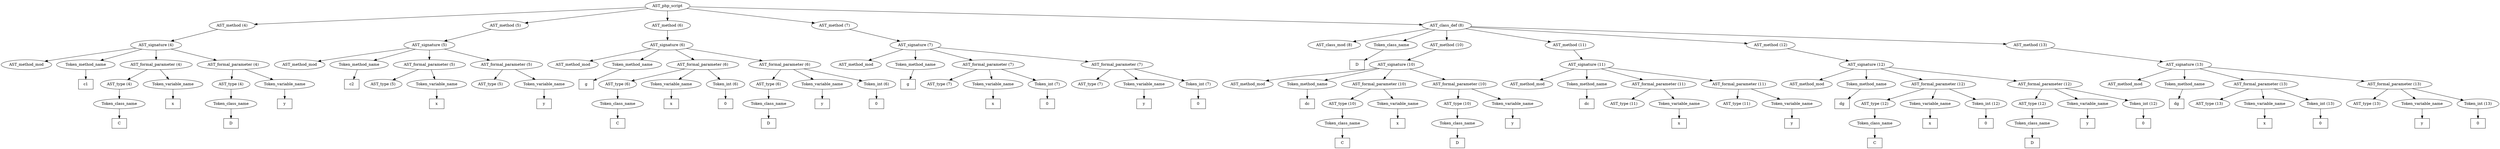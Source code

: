 /*
 * AST in dot format generated by phc -- the PHP compiler
 */

digraph AST {
node_0 [label="AST_php_script"];
node_1 [label="AST_method (4)"];
node_2 [label="AST_signature (4)"];
node_3 [label="AST_method_mod"];
node_4 [label="Token_method_name"];
node_5 [label="c1", shape=box]
node_4 -> node_5;
node_6 [label="AST_formal_parameter (4)"];
node_7 [label="AST_type (4)"];
node_8 [label="Token_class_name"];
node_9 [label="C", shape=box]
node_8 -> node_9;
node_7 -> node_8;
node_10 [label="Token_variable_name"];
node_11 [label="x", shape=box]
node_10 -> node_11;
node_6 -> node_10;
node_6 -> node_7;
node_12 [label="AST_formal_parameter (4)"];
node_13 [label="AST_type (4)"];
node_14 [label="Token_class_name"];
node_15 [label="D", shape=box]
node_14 -> node_15;
node_13 -> node_14;
node_16 [label="Token_variable_name"];
node_17 [label="y", shape=box]
node_16 -> node_17;
node_12 -> node_16;
node_12 -> node_13;
node_2 -> node_12;
node_2 -> node_6;
node_2 -> node_4;
node_2 -> node_3;
node_1 -> node_2;
node_18 [label="AST_method (5)"];
node_19 [label="AST_signature (5)"];
node_20 [label="AST_method_mod"];
node_21 [label="Token_method_name"];
node_22 [label="c2", shape=box]
node_21 -> node_22;
node_23 [label="AST_formal_parameter (5)"];
node_24 [label="AST_type (5)"];
node_25 [label="Token_variable_name"];
node_26 [label="x", shape=box]
node_25 -> node_26;
node_23 -> node_25;
node_23 -> node_24;
node_27 [label="AST_formal_parameter (5)"];
node_28 [label="AST_type (5)"];
node_29 [label="Token_variable_name"];
node_30 [label="y", shape=box]
node_29 -> node_30;
node_27 -> node_29;
node_27 -> node_28;
node_19 -> node_27;
node_19 -> node_23;
node_19 -> node_21;
node_19 -> node_20;
node_18 -> node_19;
node_31 [label="AST_method (6)"];
node_32 [label="AST_signature (6)"];
node_33 [label="AST_method_mod"];
node_34 [label="Token_method_name"];
node_35 [label="g", shape=box]
node_34 -> node_35;
node_36 [label="AST_formal_parameter (6)"];
node_37 [label="AST_type (6)"];
node_38 [label="Token_class_name"];
node_39 [label="C", shape=box]
node_38 -> node_39;
node_37 -> node_38;
node_40 [label="Token_variable_name"];
node_41 [label="x", shape=box]
node_40 -> node_41;
node_42 [label="Token_int (6)"];
node_43 [label="0", shape=box]
node_42 -> node_43;
node_36 -> node_42;
node_36 -> node_40;
node_36 -> node_37;
node_44 [label="AST_formal_parameter (6)"];
node_45 [label="AST_type (6)"];
node_46 [label="Token_class_name"];
node_47 [label="D", shape=box]
node_46 -> node_47;
node_45 -> node_46;
node_48 [label="Token_variable_name"];
node_49 [label="y", shape=box]
node_48 -> node_49;
node_50 [label="Token_int (6)"];
node_51 [label="0", shape=box]
node_50 -> node_51;
node_44 -> node_50;
node_44 -> node_48;
node_44 -> node_45;
node_32 -> node_44;
node_32 -> node_36;
node_32 -> node_34;
node_32 -> node_33;
node_31 -> node_32;
node_52 [label="AST_method (7)"];
node_53 [label="AST_signature (7)"];
node_54 [label="AST_method_mod"];
node_55 [label="Token_method_name"];
node_56 [label="g", shape=box]
node_55 -> node_56;
node_57 [label="AST_formal_parameter (7)"];
node_58 [label="AST_type (7)"];
node_59 [label="Token_variable_name"];
node_60 [label="x", shape=box]
node_59 -> node_60;
node_61 [label="Token_int (7)"];
node_62 [label="0", shape=box]
node_61 -> node_62;
node_57 -> node_61;
node_57 -> node_59;
node_57 -> node_58;
node_63 [label="AST_formal_parameter (7)"];
node_64 [label="AST_type (7)"];
node_65 [label="Token_variable_name"];
node_66 [label="y", shape=box]
node_65 -> node_66;
node_67 [label="Token_int (7)"];
node_68 [label="0", shape=box]
node_67 -> node_68;
node_63 -> node_67;
node_63 -> node_65;
node_63 -> node_64;
node_53 -> node_63;
node_53 -> node_57;
node_53 -> node_55;
node_53 -> node_54;
node_52 -> node_53;
node_69 [label="AST_class_def (8)"];
node_70 [label="AST_class_mod (8)"];
node_71 [label="Token_class_name"];
node_72 [label="D", shape=box]
node_71 -> node_72;
node_73 [label="AST_method (10)"];
node_74 [label="AST_signature (10)"];
node_75 [label="AST_method_mod"];
node_76 [label="Token_method_name"];
node_77 [label="dc", shape=box]
node_76 -> node_77;
node_78 [label="AST_formal_parameter (10)"];
node_79 [label="AST_type (10)"];
node_80 [label="Token_class_name"];
node_81 [label="C", shape=box]
node_80 -> node_81;
node_79 -> node_80;
node_82 [label="Token_variable_name"];
node_83 [label="x", shape=box]
node_82 -> node_83;
node_78 -> node_82;
node_78 -> node_79;
node_84 [label="AST_formal_parameter (10)"];
node_85 [label="AST_type (10)"];
node_86 [label="Token_class_name"];
node_87 [label="D", shape=box]
node_86 -> node_87;
node_85 -> node_86;
node_88 [label="Token_variable_name"];
node_89 [label="y", shape=box]
node_88 -> node_89;
node_84 -> node_88;
node_84 -> node_85;
node_74 -> node_84;
node_74 -> node_78;
node_74 -> node_76;
node_74 -> node_75;
node_73 -> node_74;
node_90 [label="AST_method (11)"];
node_91 [label="AST_signature (11)"];
node_92 [label="AST_method_mod"];
node_93 [label="Token_method_name"];
node_94 [label="dc", shape=box]
node_93 -> node_94;
node_95 [label="AST_formal_parameter (11)"];
node_96 [label="AST_type (11)"];
node_97 [label="Token_variable_name"];
node_98 [label="x", shape=box]
node_97 -> node_98;
node_95 -> node_97;
node_95 -> node_96;
node_99 [label="AST_formal_parameter (11)"];
node_100 [label="AST_type (11)"];
node_101 [label="Token_variable_name"];
node_102 [label="y", shape=box]
node_101 -> node_102;
node_99 -> node_101;
node_99 -> node_100;
node_91 -> node_99;
node_91 -> node_95;
node_91 -> node_93;
node_91 -> node_92;
node_90 -> node_91;
node_103 [label="AST_method (12)"];
node_104 [label="AST_signature (12)"];
node_105 [label="AST_method_mod"];
node_106 [label="Token_method_name"];
node_107 [label="dg", shape=box]
node_106 -> node_107;
node_108 [label="AST_formal_parameter (12)"];
node_109 [label="AST_type (12)"];
node_110 [label="Token_class_name"];
node_111 [label="C", shape=box]
node_110 -> node_111;
node_109 -> node_110;
node_112 [label="Token_variable_name"];
node_113 [label="x", shape=box]
node_112 -> node_113;
node_114 [label="Token_int (12)"];
node_115 [label="0", shape=box]
node_114 -> node_115;
node_108 -> node_114;
node_108 -> node_112;
node_108 -> node_109;
node_116 [label="AST_formal_parameter (12)"];
node_117 [label="AST_type (12)"];
node_118 [label="Token_class_name"];
node_119 [label="D", shape=box]
node_118 -> node_119;
node_117 -> node_118;
node_120 [label="Token_variable_name"];
node_121 [label="y", shape=box]
node_120 -> node_121;
node_122 [label="Token_int (12)"];
node_123 [label="0", shape=box]
node_122 -> node_123;
node_116 -> node_122;
node_116 -> node_120;
node_116 -> node_117;
node_104 -> node_116;
node_104 -> node_108;
node_104 -> node_106;
node_104 -> node_105;
node_103 -> node_104;
node_124 [label="AST_method (13)"];
node_125 [label="AST_signature (13)"];
node_126 [label="AST_method_mod"];
node_127 [label="Token_method_name"];
node_128 [label="dg", shape=box]
node_127 -> node_128;
node_129 [label="AST_formal_parameter (13)"];
node_130 [label="AST_type (13)"];
node_131 [label="Token_variable_name"];
node_132 [label="x", shape=box]
node_131 -> node_132;
node_133 [label="Token_int (13)"];
node_134 [label="0", shape=box]
node_133 -> node_134;
node_129 -> node_133;
node_129 -> node_131;
node_129 -> node_130;
node_135 [label="AST_formal_parameter (13)"];
node_136 [label="AST_type (13)"];
node_137 [label="Token_variable_name"];
node_138 [label="y", shape=box]
node_137 -> node_138;
node_139 [label="Token_int (13)"];
node_140 [label="0", shape=box]
node_139 -> node_140;
node_135 -> node_139;
node_135 -> node_137;
node_135 -> node_136;
node_125 -> node_135;
node_125 -> node_129;
node_125 -> node_127;
node_125 -> node_126;
node_124 -> node_125;
node_69 -> node_124;
node_69 -> node_103;
node_69 -> node_90;
node_69 -> node_73;
node_69 -> node_71;
node_69 -> node_70;
node_0 -> node_69;
node_0 -> node_52;
node_0 -> node_31;
node_0 -> node_18;
node_0 -> node_1;
}
